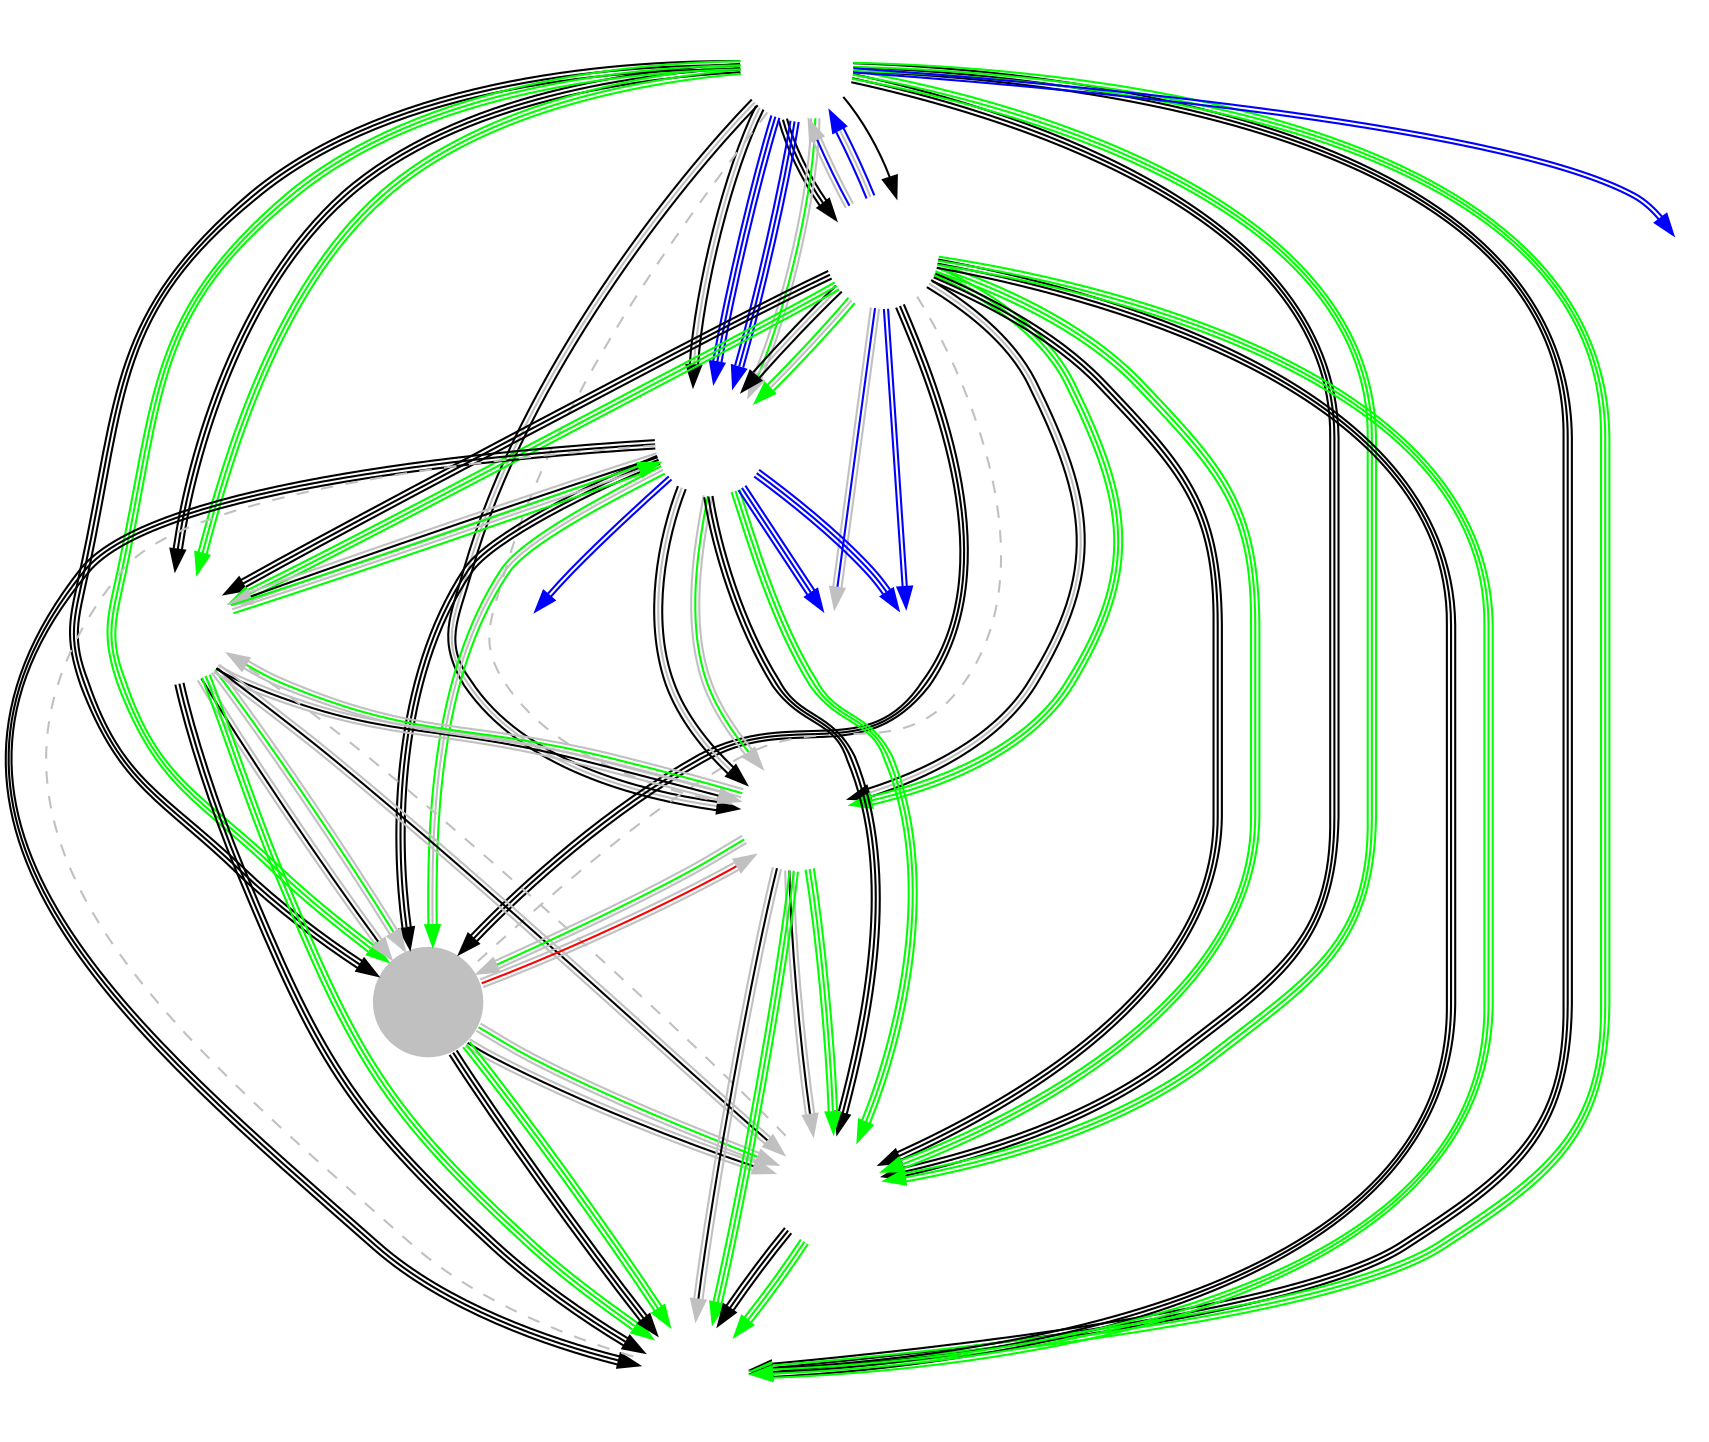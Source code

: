 // vim: set ts=5 sw=5:
digraph KR {
	node [shape=circle fixedsize=true width=.75 label="" color="white" margin=0.5];
	imagepath="logos/";
	L5	[ image="l5.png" ]
	MVPB	[ image="mvp-black.png" ]
	TP	[ image="tempest.png" ]
	MTY	[ image="mighty.png" ]
	GG	[ image="gg.png" style="filled" fillcolor="gray" ]
	MVPM	[ image="mvp-miracle.png" ]
	BLS	[ image="blossom.png" ]
	RVN	[ image="raven.png" ]

	/* Week 1 */
	L5	->	BLS		[ color="black:black:black" ]
	MTY	->	MVPM		[ color="gray:black:gray" ]
	MVPB	->	TP		[ color="black:gray:black" ]
	MVPB	->	RVN		[ color="black:black:black" ]
	TP	->	GG		[ color="black:black:black" ]
	L5	->	MTY		[ color="black:black:black" ]
	MTY	->	GG		[ color="gray:black:gray" ]
	L5	->	RVN		[ color="black:black:black" ]
	MVPM	->	BLS		[ color="gray:black:gray" ]

	/* Week 2 */
	TP	->	MVPM		[ color="black:gray:black" ]
	MVPB	->	BLS		[ color="black:black:black" ]
	GG	->	RVN		[ color="black:black:black" ]
	MTY	->	RVN		[ color="black:black:black" ]
	L5	->	MVPM		[ color="black:gray:black" ]
	TP	->	BLS		[ color="black:black:black" ]
	TP	->	MTY		[ color="gray:black:gray" ]
	L5	->	GG		[ color="black:black:black" ]
	MVPB	->	MVPM		[ color="black:gray:black" ]

	/* Week 3 */
	BLS	->	RVN		[ color="black:black:black" ]
	MVPB	->	GG		[ color="black:black:black" ]
	L5	->	TP		[ color="black:gray:black" ]
	MVPB	->	MTY		[ color="black:black:black" ]
	GG	->	BLS		[ color="gray:black:gray" ]
	MVPM	->	RVN		[ color="gray:black:gray" ]

	/* Week 4 */
	L5	->	MVPB		[ color="black:black:black" ]
	TP	->	RVN		[ color="black:black:black" ]
	GG	->	MVPM		[ /*color="gray:black:gray"*/ color="gray:red:gray" constraint=false ]
	MTY	->	BLS		[ color="gray:black:gray" ]

	/*** Eastern Clash ***/
	node [ width="0.25" ]
	eStar	[ image="estar-gaming.png" ]
	SPT	[ image="super-perfect-team.png" ]
	Zero	[ image="zero.png" ]
	RSG	[ image="resurgence.png" ]
//	TFC	[ image="tfc.png" ]

	/* Upper Bracket: Round 1 */
	L5	->	RSG	[ color="blue:blue" ]
	TP	->	Zero	[ color="blue:blue" ]
//	eStar	->	TFC	[ color="blue:blue" ]
	MVPB	->	SPT	[ color="blue:blue" ]

	/* Lower Bracket: Round 1 */
//	Zero	->	RSG	[ color="blue:blue" ]
//	SPT	->	TFC	[ color="blue:blue" ]

	/* Upper Bracket: Round 2 */
	L5	->	TP	[ color="blue:blue:blue" ]
	MVPB	->	eStar	[ color="gray:blue:gray" ]

	/* Lower Bracket: Round 2 */
//	eStar	->	Zero	[ color="blue:blue:blue" ]
	TP	->	SPT	[ color="blue:blue:blue" ]

	/* Lower Bracket: Round 3 */
	TP	->	eStar	[ color="blue:blue:blue" ]

	/* Upper Bracket: Round 3 */
	MVPB	->	L5	[ color="gray:blue:gray" ]

	/* Lower Bracket: Round 4 */
	L5	->	TP	[ color="blue:blue:blue" ]

	/* Upper Bracket: Round 4 */
	MVPB	->	L5	[ color="blue:gray:blue" ]

	/* Week 6 */
	MVPB	->	TP	[ color="green:gray:green" ]
	MVPM	->	BLS	[ color="green:green:green" ]
	GG	->	RVN	[ color="green:green:green" ]
	L5	->	MTY	[ color="green:green:green" ]
	L5	->	GG	[ color="green:green:green" ]
	TP	->	BLS	[ color="green:green:green" ]

	/* Week 7 */
	MVPM	->	RVN	[ color="green:green:green" ]
	GG	->	BLS	[ color="gray:green:gray" ]
	MVPB	->	MTY	[ color="green:green:green" ]
	L5	->	TP	[ color="gray:green:gray" ]
	MVPB	->	MVPM	[ color="green:green:green" ]
	MTY	->	RVN	[ color="green:green:green" ]

	/* Week 8 */
	L5	->	RVN	[ color="green:green:green" ]
	MVPB	->	BLS	[ color="green:green:green" ]
	TP	->	MVPM	[ color="gray:green:gray" ]
	MTY	->	GG	[ color="gray:green:gray" ]
	BLS	->	RVN	[ color="green:green:green" ]
	MVPM	->	GG	[ color="gray:green:gray" ]

	/* Week 9 */
	L5	->	BLS	[ color="green:green:green" ]
	MVPB	->	RVN	[ color="green:green:green" ]
	MVPM	->	MTY	[ color="gray:green:gray" ]
	TP	->	GG	[ color="green:gray:green" ]
	MTY	->	TP	[ color="green:gray:green" ]
	L5	->	MVPB	[ col0r="gray:green:gray" ]

	edge [ color="gray" dir="none" constraint="false" style="dashed"]

	/* Week 10 */
	MVPB	->	GG
	L5	->	MVPM
	MTY	->	BLS
	TP	->	RVN

}

